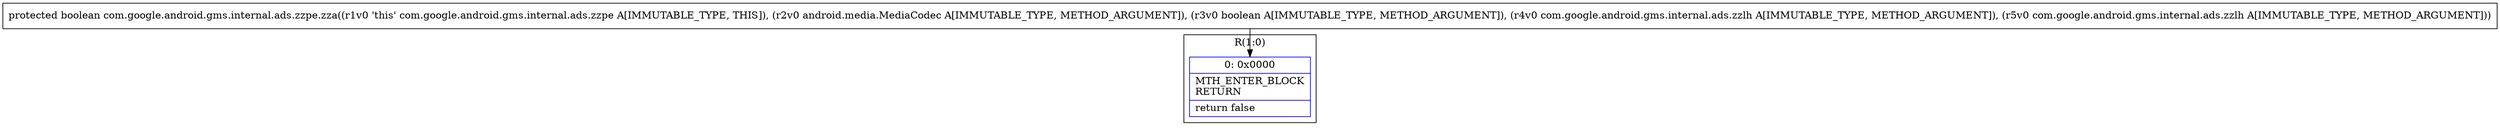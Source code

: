 digraph "CFG forcom.google.android.gms.internal.ads.zzpe.zza(Landroid\/media\/MediaCodec;ZLcom\/google\/android\/gms\/internal\/ads\/zzlh;Lcom\/google\/android\/gms\/internal\/ads\/zzlh;)Z" {
subgraph cluster_Region_1855155855 {
label = "R(1:0)";
node [shape=record,color=blue];
Node_0 [shape=record,label="{0\:\ 0x0000|MTH_ENTER_BLOCK\lRETURN\l|return false\l}"];
}
MethodNode[shape=record,label="{protected boolean com.google.android.gms.internal.ads.zzpe.zza((r1v0 'this' com.google.android.gms.internal.ads.zzpe A[IMMUTABLE_TYPE, THIS]), (r2v0 android.media.MediaCodec A[IMMUTABLE_TYPE, METHOD_ARGUMENT]), (r3v0 boolean A[IMMUTABLE_TYPE, METHOD_ARGUMENT]), (r4v0 com.google.android.gms.internal.ads.zzlh A[IMMUTABLE_TYPE, METHOD_ARGUMENT]), (r5v0 com.google.android.gms.internal.ads.zzlh A[IMMUTABLE_TYPE, METHOD_ARGUMENT])) }"];
MethodNode -> Node_0;
}

